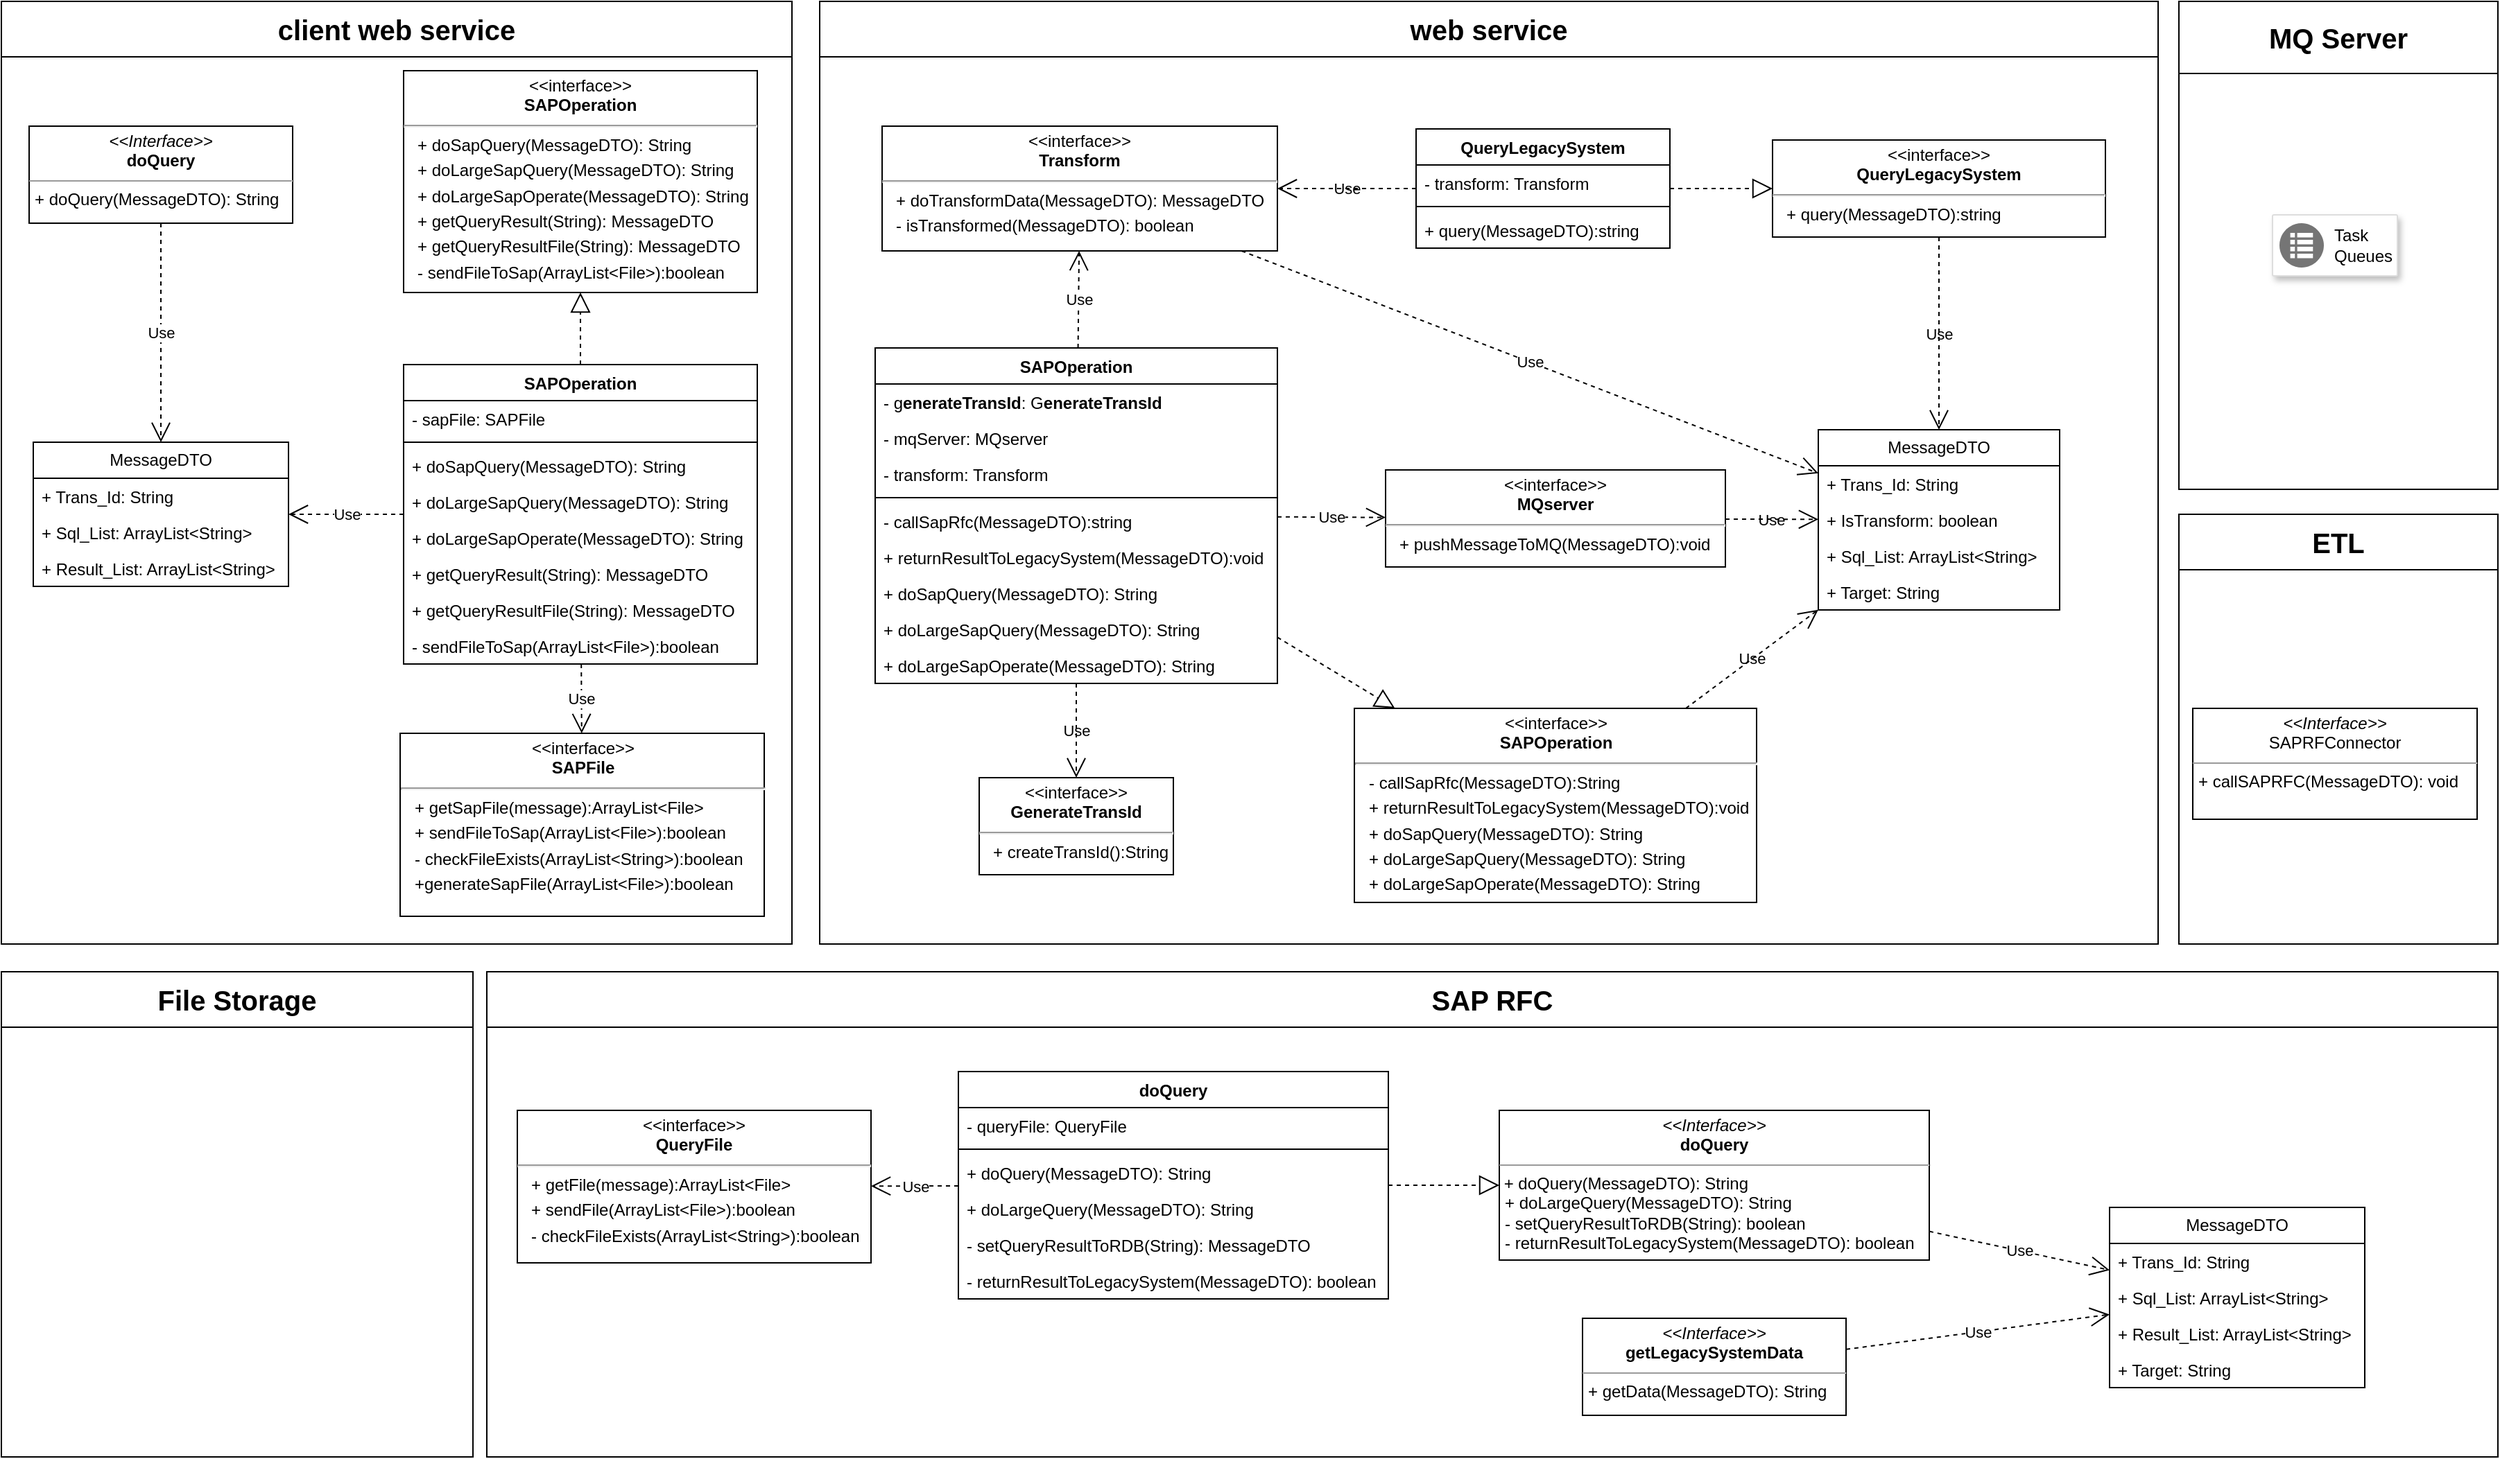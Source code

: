 <mxfile version="22.1.11" type="github">
  <diagram name="第 1 页" id="QnRPfCu3eUmTLWa5w4hk">
    <mxGraphModel dx="2348" dy="788" grid="1" gridSize="10" guides="1" tooltips="1" connect="1" arrows="1" fold="1" page="1" pageScale="1" pageWidth="827" pageHeight="1169" background="none" math="0" shadow="0">
      <root>
        <mxCell id="0" />
        <mxCell id="1" parent="0" />
        <mxCell id="7Vvmy7n1U0M0TT0j5RFg-15" value="web service" style="swimlane;whiteSpace=wrap;html=1;fontSize=20;startSize=40;labelBackgroundColor=none;rounded=0;" parent="1" vertex="1">
          <mxGeometry x="340" y="80" width="965" height="680" as="geometry" />
        </mxCell>
        <mxCell id="7Vvmy7n1U0M0TT0j5RFg-13" value="&lt;p style=&quot;margin:0px;margin-top:4px;text-align:center;&quot;&gt;&amp;lt;&amp;lt;interface&amp;gt;&amp;gt;&lt;br&gt;&lt;b&gt;MQserver&lt;/b&gt;&lt;/p&gt;&lt;hr&gt;&lt;p style=&quot;margin:0px;margin-top:4px;margin-left:10px;text-align:left;&quot;&gt;+ pushMessageToMQ(MessageDTO):void&lt;/p&gt;&lt;p style=&quot;margin:0px;margin-top:4px;margin-left:10px;text-align:left;&quot;&gt;&lt;br&gt;&lt;/p&gt;" style="shape=rect;html=1;overflow=fill;whiteSpace=wrap;labelBackgroundColor=none;rounded=0;" parent="7Vvmy7n1U0M0TT0j5RFg-15" vertex="1">
          <mxGeometry x="408" y="338" width="245" height="70" as="geometry" />
        </mxCell>
        <mxCell id="7Vvmy7n1U0M0TT0j5RFg-5" value="&lt;p style=&quot;margin:0px;margin-top:4px;text-align:center;&quot;&gt;&amp;lt;&amp;lt;interface&amp;gt;&amp;gt;&lt;br&gt;&lt;b style=&quot;border-color: var(--border-color);&quot;&gt;Transform&lt;/b&gt;&lt;br&gt;&lt;/p&gt;&lt;hr&gt;&lt;p style=&quot;margin:0px;margin-top:4px;margin-left:10px;text-align:left;&quot;&gt;+ doTransformData(MessageDTO): MessageDTO&lt;/p&gt;&lt;p style=&quot;margin:0px;margin-top:4px;margin-left:10px;text-align:left;&quot;&gt;- isTransformed(MessageDTO): boolean&lt;/p&gt;" style="shape=rect;html=1;overflow=fill;whiteSpace=wrap;labelBackgroundColor=none;rounded=0;" parent="7Vvmy7n1U0M0TT0j5RFg-15" vertex="1">
          <mxGeometry x="45" y="90" width="285" height="90" as="geometry" />
        </mxCell>
        <mxCell id="7Vvmy7n1U0M0TT0j5RFg-8" value="&lt;p style=&quot;margin:0px;margin-top:4px;text-align:center;&quot;&gt;&amp;lt;&amp;lt;interface&amp;gt;&amp;gt;&lt;br&gt;&lt;b&gt;SAPOperation&lt;/b&gt;&lt;/p&gt;&lt;hr&gt;&lt;p style=&quot;margin:0px;margin-top:4px;margin-left:10px;text-align:left;&quot;&gt;- callSapRfc(MessageDTO):String&lt;/p&gt;&lt;p style=&quot;margin:0px;margin-top:4px;margin-left:10px;text-align:left;&quot;&gt;+ returnResultToLegacySystem(MessageDTO):void&lt;/p&gt;&lt;p style=&quot;margin:0px;margin-top:4px;margin-left:10px;text-align:left;&quot;&gt;+ doSapQuery(MessageDTO): String&lt;/p&gt;&lt;p style=&quot;margin:0px;margin-top:4px;margin-left:10px;text-align:left;&quot;&gt;+ doLargeSapQuery(MessageDTO): String&lt;br&gt;&lt;/p&gt;&lt;p style=&quot;margin:0px;margin-top:4px;margin-left:10px;text-align:left;&quot;&gt;+ doLargeSapOperate(MessageDTO): String&lt;br&gt;&lt;/p&gt;" style="shape=rect;html=1;overflow=fill;whiteSpace=wrap;labelBackgroundColor=none;rounded=0;" parent="7Vvmy7n1U0M0TT0j5RFg-15" vertex="1">
          <mxGeometry x="385.5" y="510" width="290" height="140" as="geometry" />
        </mxCell>
        <mxCell id="7Vvmy7n1U0M0TT0j5RFg-17" value="&lt;p style=&quot;margin:0px;margin-top:4px;text-align:center;&quot;&gt;&amp;lt;&amp;lt;interface&amp;gt;&amp;gt;&lt;br&gt;&lt;b&gt;QueryLegacySystem&lt;/b&gt;&lt;/p&gt;&lt;hr&gt;&lt;p style=&quot;margin:0px;margin-top:4px;margin-left:10px;text-align:left;&quot;&gt;+ query(MessageDTO):string&lt;/p&gt;" style="shape=rect;html=1;overflow=fill;whiteSpace=wrap;labelBackgroundColor=none;rounded=0;" parent="7Vvmy7n1U0M0TT0j5RFg-15" vertex="1">
          <mxGeometry x="687" y="100" width="240" height="70" as="geometry" />
        </mxCell>
        <mxCell id="7Vvmy7n1U0M0TT0j5RFg-22" value="MessageDTO" style="swimlane;fontStyle=0;childLayout=stackLayout;horizontal=1;startSize=26;fillColor=none;horizontalStack=0;resizeParent=1;resizeParentMax=0;resizeLast=0;collapsible=1;marginBottom=0;whiteSpace=wrap;html=1;labelBackgroundColor=none;rounded=0;" parent="7Vvmy7n1U0M0TT0j5RFg-15" vertex="1">
          <mxGeometry x="720" y="309" width="174" height="130" as="geometry" />
        </mxCell>
        <mxCell id="7Vvmy7n1U0M0TT0j5RFg-23" value="+ Trans_Id: String" style="text;strokeColor=none;fillColor=none;align=left;verticalAlign=top;spacingLeft=4;spacingRight=4;overflow=hidden;rotatable=0;points=[[0,0.5],[1,0.5]];portConstraint=eastwest;whiteSpace=wrap;html=1;labelBackgroundColor=none;rounded=0;" parent="7Vvmy7n1U0M0TT0j5RFg-22" vertex="1">
          <mxGeometry y="26" width="174" height="26" as="geometry" />
        </mxCell>
        <mxCell id="7Vvmy7n1U0M0TT0j5RFg-32" value="+ IsTransform: boolean" style="text;strokeColor=none;fillColor=none;align=left;verticalAlign=top;spacingLeft=4;spacingRight=4;overflow=hidden;rotatable=0;points=[[0,0.5],[1,0.5]];portConstraint=eastwest;whiteSpace=wrap;html=1;labelBackgroundColor=none;rounded=0;" parent="7Vvmy7n1U0M0TT0j5RFg-22" vertex="1">
          <mxGeometry y="52" width="174" height="26" as="geometry" />
        </mxCell>
        <mxCell id="7Vvmy7n1U0M0TT0j5RFg-24" value="+ Sql_List: ArrayList&amp;lt;String&amp;gt;" style="text;strokeColor=none;fillColor=none;align=left;verticalAlign=top;spacingLeft=4;spacingRight=4;overflow=hidden;rotatable=0;points=[[0,0.5],[1,0.5]];portConstraint=eastwest;whiteSpace=wrap;html=1;labelBackgroundColor=none;rounded=0;" parent="7Vvmy7n1U0M0TT0j5RFg-22" vertex="1">
          <mxGeometry y="78" width="174" height="26" as="geometry" />
        </mxCell>
        <mxCell id="7Vvmy7n1U0M0TT0j5RFg-35" value="+ Target: String" style="text;strokeColor=none;fillColor=none;align=left;verticalAlign=top;spacingLeft=4;spacingRight=4;overflow=hidden;rotatable=0;points=[[0,0.5],[1,0.5]];portConstraint=eastwest;whiteSpace=wrap;html=1;labelBackgroundColor=none;rounded=0;" parent="7Vvmy7n1U0M0TT0j5RFg-22" vertex="1">
          <mxGeometry y="104" width="174" height="26" as="geometry" />
        </mxCell>
        <mxCell id="7Vvmy7n1U0M0TT0j5RFg-33" value="&lt;p style=&quot;margin:0px;margin-top:4px;text-align:center;&quot;&gt;&amp;lt;&amp;lt;interface&amp;gt;&amp;gt;&lt;br&gt;&lt;b&gt;GenerateTransId&lt;/b&gt;&lt;/p&gt;&lt;hr&gt;&lt;p style=&quot;margin:0px;margin-top:4px;margin-left:10px;text-align:left;&quot;&gt;+ createTransId():String&lt;/p&gt;" style="shape=rect;html=1;overflow=fill;whiteSpace=wrap;labelBackgroundColor=none;rounded=0;" parent="7Vvmy7n1U0M0TT0j5RFg-15" vertex="1">
          <mxGeometry x="115" y="560" width="140" height="70" as="geometry" />
        </mxCell>
        <mxCell id="7Vvmy7n1U0M0TT0j5RFg-38" value="" style="ellipse;whiteSpace=wrap;html=1;align=center;aspect=fixed;fillColor=none;strokeColor=none;resizable=0;perimeter=centerPerimeter;rotatable=0;allowArrows=0;points=[];outlineConnect=1;labelBackgroundColor=none;rounded=0;" parent="7Vvmy7n1U0M0TT0j5RFg-15" vertex="1">
          <mxGeometry x="260" y="335" width="10" height="10" as="geometry" />
        </mxCell>
        <mxCell id="7Vvmy7n1U0M0TT0j5RFg-40" value="&lt;b style=&quot;border-color: var(--border-color);&quot;&gt;SAPOperation&lt;/b&gt;" style="swimlane;fontStyle=1;align=center;verticalAlign=top;childLayout=stackLayout;horizontal=1;startSize=26;horizontalStack=0;resizeParent=1;resizeParentMax=0;resizeLast=0;collapsible=1;marginBottom=0;whiteSpace=wrap;html=1;labelBackgroundColor=none;rounded=0;" parent="7Vvmy7n1U0M0TT0j5RFg-15" vertex="1">
          <mxGeometry x="40" y="250" width="290" height="242" as="geometry">
            <mxRectangle x="10" y="232" width="120" height="30" as="alternateBounds" />
          </mxGeometry>
        </mxCell>
        <mxCell id="7Vvmy7n1U0M0TT0j5RFg-41" value="- g&lt;b style=&quot;border-color: var(--border-color); text-align: center;&quot;&gt;enerateTransId&lt;/b&gt;: G&lt;b style=&quot;border-color: var(--border-color); text-align: center;&quot;&gt;enerateTransId&lt;/b&gt;" style="text;strokeColor=none;fillColor=none;align=left;verticalAlign=top;spacingLeft=4;spacingRight=4;overflow=hidden;rotatable=0;points=[[0,0.5],[1,0.5]];portConstraint=eastwest;whiteSpace=wrap;html=1;labelBackgroundColor=none;rounded=0;" parent="7Vvmy7n1U0M0TT0j5RFg-40" vertex="1">
          <mxGeometry y="26" width="290" height="26" as="geometry" />
        </mxCell>
        <mxCell id="7Vvmy7n1U0M0TT0j5RFg-100" value="- mqServer: MQserver" style="text;strokeColor=none;fillColor=none;align=left;verticalAlign=top;spacingLeft=4;spacingRight=4;overflow=hidden;rotatable=0;points=[[0,0.5],[1,0.5]];portConstraint=eastwest;whiteSpace=wrap;html=1;labelBackgroundColor=none;rounded=0;" parent="7Vvmy7n1U0M0TT0j5RFg-40" vertex="1">
          <mxGeometry y="52" width="290" height="26" as="geometry" />
        </mxCell>
        <mxCell id="7Vvmy7n1U0M0TT0j5RFg-101" value="- transform: Transform" style="text;strokeColor=none;fillColor=none;align=left;verticalAlign=top;spacingLeft=4;spacingRight=4;overflow=hidden;rotatable=0;points=[[0,0.5],[1,0.5]];portConstraint=eastwest;whiteSpace=wrap;html=1;labelBackgroundColor=none;rounded=0;" parent="7Vvmy7n1U0M0TT0j5RFg-40" vertex="1">
          <mxGeometry y="78" width="290" height="26" as="geometry" />
        </mxCell>
        <mxCell id="7Vvmy7n1U0M0TT0j5RFg-42" value="" style="line;strokeWidth=1;fillColor=none;align=left;verticalAlign=middle;spacingTop=-1;spacingLeft=3;spacingRight=3;rotatable=0;labelPosition=right;points=[];portConstraint=eastwest;labelBackgroundColor=none;rounded=0;" parent="7Vvmy7n1U0M0TT0j5RFg-40" vertex="1">
          <mxGeometry y="104" width="290" height="8" as="geometry" />
        </mxCell>
        <mxCell id="7Vvmy7n1U0M0TT0j5RFg-49" value="- callSapRfc(MessageDTO):string" style="text;strokeColor=none;fillColor=none;align=left;verticalAlign=top;spacingLeft=4;spacingRight=4;overflow=hidden;rotatable=0;points=[[0,0.5],[1,0.5]];portConstraint=eastwest;whiteSpace=wrap;html=1;labelBackgroundColor=none;rounded=0;" parent="7Vvmy7n1U0M0TT0j5RFg-40" vertex="1">
          <mxGeometry y="112" width="290" height="26" as="geometry" />
        </mxCell>
        <mxCell id="7Vvmy7n1U0M0TT0j5RFg-43" value="+ returnResultToLegacySystem(MessageDTO):void" style="text;strokeColor=none;fillColor=none;align=left;verticalAlign=top;spacingLeft=4;spacingRight=4;overflow=hidden;rotatable=0;points=[[0,0.5],[1,0.5]];portConstraint=eastwest;whiteSpace=wrap;html=1;labelBackgroundColor=none;rounded=0;" parent="7Vvmy7n1U0M0TT0j5RFg-40" vertex="1">
          <mxGeometry y="138" width="290" height="26" as="geometry" />
        </mxCell>
        <mxCell id="7Vvmy7n1U0M0TT0j5RFg-88" value="+ doSapQuery(MessageDTO): String" style="text;strokeColor=none;fillColor=none;align=left;verticalAlign=top;spacingLeft=4;spacingRight=4;overflow=hidden;rotatable=0;points=[[0,0.5],[1,0.5]];portConstraint=eastwest;whiteSpace=wrap;html=1;labelBackgroundColor=none;rounded=0;" parent="7Vvmy7n1U0M0TT0j5RFg-40" vertex="1">
          <mxGeometry y="164" width="290" height="26" as="geometry" />
        </mxCell>
        <mxCell id="7Vvmy7n1U0M0TT0j5RFg-99" value="+ doLargeSapQuery(MessageDTO): String" style="text;strokeColor=none;fillColor=none;align=left;verticalAlign=top;spacingLeft=4;spacingRight=4;overflow=hidden;rotatable=0;points=[[0,0.5],[1,0.5]];portConstraint=eastwest;whiteSpace=wrap;html=1;labelBackgroundColor=none;rounded=0;" parent="7Vvmy7n1U0M0TT0j5RFg-40" vertex="1">
          <mxGeometry y="190" width="290" height="26" as="geometry" />
        </mxCell>
        <mxCell id="m1oY3GHtg2cgulIFn7Ez-5" value="+ doLargeSapOperate(MessageDTO): String" style="text;strokeColor=none;fillColor=none;align=left;verticalAlign=top;spacingLeft=4;spacingRight=4;overflow=hidden;rotatable=0;points=[[0,0.5],[1,0.5]];portConstraint=eastwest;whiteSpace=wrap;html=1;labelBackgroundColor=none;rounded=0;" parent="7Vvmy7n1U0M0TT0j5RFg-40" vertex="1">
          <mxGeometry y="216" width="290" height="26" as="geometry" />
        </mxCell>
        <mxCell id="7Vvmy7n1U0M0TT0j5RFg-47" value="" style="endArrow=block;dashed=1;endFill=0;endSize=12;html=1;rounded=0;labelBackgroundColor=none;fontColor=default;" parent="7Vvmy7n1U0M0TT0j5RFg-15" source="7Vvmy7n1U0M0TT0j5RFg-40" target="7Vvmy7n1U0M0TT0j5RFg-8" edge="1">
          <mxGeometry width="160" relative="1" as="geometry">
            <mxPoint x="370" y="330" as="sourcePoint" />
            <mxPoint x="530" y="330" as="targetPoint" />
          </mxGeometry>
        </mxCell>
        <mxCell id="7Vvmy7n1U0M0TT0j5RFg-50" value="Use" style="endArrow=open;endSize=12;dashed=1;html=1;rounded=0;labelBackgroundColor=none;fontColor=default;" parent="7Vvmy7n1U0M0TT0j5RFg-15" source="7Vvmy7n1U0M0TT0j5RFg-40" target="7Vvmy7n1U0M0TT0j5RFg-33" edge="1">
          <mxGeometry width="160" relative="1" as="geometry">
            <mxPoint x="215" y="537" as="sourcePoint" />
            <mxPoint x="215" y="590" as="targetPoint" />
          </mxGeometry>
        </mxCell>
        <mxCell id="7Vvmy7n1U0M0TT0j5RFg-54" value="Use" style="endArrow=open;endSize=12;dashed=1;html=1;rounded=0;labelBackgroundColor=none;fontColor=default;" parent="7Vvmy7n1U0M0TT0j5RFg-15" source="7Vvmy7n1U0M0TT0j5RFg-13" target="7Vvmy7n1U0M0TT0j5RFg-22" edge="1">
          <mxGeometry width="160" relative="1" as="geometry">
            <mxPoint x="326" y="263.587" as="sourcePoint" />
            <mxPoint x="150" y="220" as="targetPoint" />
          </mxGeometry>
        </mxCell>
        <mxCell id="7Vvmy7n1U0M0TT0j5RFg-56" value="Use" style="endArrow=open;endSize=12;dashed=1;html=1;rounded=0;labelBackgroundColor=none;fontColor=default;" parent="7Vvmy7n1U0M0TT0j5RFg-15" source="7Vvmy7n1U0M0TT0j5RFg-8" target="7Vvmy7n1U0M0TT0j5RFg-22" edge="1">
          <mxGeometry width="160" relative="1" as="geometry">
            <mxPoint x="346" y="283.587" as="sourcePoint" />
            <mxPoint x="210" y="279.587" as="targetPoint" />
          </mxGeometry>
        </mxCell>
        <mxCell id="7Vvmy7n1U0M0TT0j5RFg-55" value="Use" style="endArrow=open;endSize=12;dashed=1;html=1;rounded=0;labelBackgroundColor=none;fontColor=default;" parent="7Vvmy7n1U0M0TT0j5RFg-15" source="7Vvmy7n1U0M0TT0j5RFg-17" target="7Vvmy7n1U0M0TT0j5RFg-22" edge="1">
          <mxGeometry width="160" relative="1" as="geometry">
            <mxPoint x="226" y="323.997" as="sourcePoint" />
            <mxPoint x="90" y="319.997" as="targetPoint" />
          </mxGeometry>
        </mxCell>
        <mxCell id="7Vvmy7n1U0M0TT0j5RFg-102" value="Use" style="endArrow=open;endSize=12;dashed=1;html=1;rounded=0;" parent="7Vvmy7n1U0M0TT0j5RFg-15" source="7Vvmy7n1U0M0TT0j5RFg-40" target="7Vvmy7n1U0M0TT0j5RFg-5" edge="1">
          <mxGeometry width="160" relative="1" as="geometry">
            <mxPoint x="326" y="333.587" as="sourcePoint" />
            <mxPoint x="190" y="329.587" as="targetPoint" />
          </mxGeometry>
        </mxCell>
        <mxCell id="7Vvmy7n1U0M0TT0j5RFg-110" value="Use" style="endArrow=open;endSize=12;dashed=1;html=1;rounded=0;labelBackgroundColor=none;fontColor=default;" parent="7Vvmy7n1U0M0TT0j5RFg-15" source="m1oY3GHtg2cgulIFn7Ez-7" target="7Vvmy7n1U0M0TT0j5RFg-5" edge="1">
          <mxGeometry width="160" relative="1" as="geometry">
            <mxPoint x="292" y="150" as="sourcePoint" />
            <mxPoint x="768" y="459" as="targetPoint" />
          </mxGeometry>
        </mxCell>
        <mxCell id="7Vvmy7n1U0M0TT0j5RFg-134" value="Use" style="endArrow=open;endSize=12;dashed=1;html=1;rounded=0;" parent="7Vvmy7n1U0M0TT0j5RFg-15" source="7Vvmy7n1U0M0TT0j5RFg-40" target="7Vvmy7n1U0M0TT0j5RFg-13" edge="1">
          <mxGeometry width="160" relative="1" as="geometry">
            <mxPoint x="406" y="363.587" as="sourcePoint" />
            <mxPoint x="270" y="359.587" as="targetPoint" />
          </mxGeometry>
        </mxCell>
        <mxCell id="m1oY3GHtg2cgulIFn7Ez-6" value="Use" style="endArrow=open;endSize=12;dashed=1;html=1;rounded=0;" parent="7Vvmy7n1U0M0TT0j5RFg-15" source="7Vvmy7n1U0M0TT0j5RFg-5" target="7Vvmy7n1U0M0TT0j5RFg-22" edge="1">
          <mxGeometry width="160" relative="1" as="geometry">
            <mxPoint x="426" y="323.587" as="sourcePoint" />
            <mxPoint x="290" y="319.587" as="targetPoint" />
          </mxGeometry>
        </mxCell>
        <mxCell id="m1oY3GHtg2cgulIFn7Ez-7" value="&lt;b style=&quot;border-color: var(--border-color);&quot;&gt;QueryLegacySystem&lt;/b&gt;" style="swimlane;fontStyle=1;align=center;verticalAlign=top;childLayout=stackLayout;horizontal=1;startSize=26;horizontalStack=0;resizeParent=1;resizeParentMax=0;resizeLast=0;collapsible=1;marginBottom=0;whiteSpace=wrap;html=1;" parent="7Vvmy7n1U0M0TT0j5RFg-15" vertex="1">
          <mxGeometry x="430" y="92" width="183" height="86" as="geometry" />
        </mxCell>
        <mxCell id="m1oY3GHtg2cgulIFn7Ez-8" value="- transform: Transform" style="text;strokeColor=none;fillColor=none;align=left;verticalAlign=top;spacingLeft=4;spacingRight=4;overflow=hidden;rotatable=0;points=[[0,0.5],[1,0.5]];portConstraint=eastwest;whiteSpace=wrap;html=1;" parent="m1oY3GHtg2cgulIFn7Ez-7" vertex="1">
          <mxGeometry y="26" width="183" height="26" as="geometry" />
        </mxCell>
        <mxCell id="m1oY3GHtg2cgulIFn7Ez-9" value="" style="line;strokeWidth=1;fillColor=none;align=left;verticalAlign=middle;spacingTop=-1;spacingLeft=3;spacingRight=3;rotatable=0;labelPosition=right;points=[];portConstraint=eastwest;strokeColor=inherit;" parent="m1oY3GHtg2cgulIFn7Ez-7" vertex="1">
          <mxGeometry y="52" width="183" height="8" as="geometry" />
        </mxCell>
        <mxCell id="m1oY3GHtg2cgulIFn7Ez-10" value="+ query(MessageDTO):string" style="text;strokeColor=none;fillColor=none;align=left;verticalAlign=top;spacingLeft=4;spacingRight=4;overflow=hidden;rotatable=0;points=[[0,0.5],[1,0.5]];portConstraint=eastwest;whiteSpace=wrap;html=1;" parent="m1oY3GHtg2cgulIFn7Ez-7" vertex="1">
          <mxGeometry y="60" width="183" height="26" as="geometry" />
        </mxCell>
        <mxCell id="m1oY3GHtg2cgulIFn7Ez-11" value="" style="endArrow=block;dashed=1;endFill=0;endSize=12;html=1;rounded=0;labelBackgroundColor=none;fontColor=default;" parent="7Vvmy7n1U0M0TT0j5RFg-15" source="m1oY3GHtg2cgulIFn7Ez-7" target="7Vvmy7n1U0M0TT0j5RFg-17" edge="1">
          <mxGeometry width="160" relative="1" as="geometry">
            <mxPoint x="340" y="458" as="sourcePoint" />
            <mxPoint x="434" y="520" as="targetPoint" />
          </mxGeometry>
        </mxCell>
        <mxCell id="7Vvmy7n1U0M0TT0j5RFg-57" value="client web service" style="swimlane;whiteSpace=wrap;html=1;fontSize=20;startSize=40;labelBackgroundColor=none;rounded=0;" parent="1" vertex="1">
          <mxGeometry x="-250" y="80" width="570" height="680" as="geometry" />
        </mxCell>
        <mxCell id="7Vvmy7n1U0M0TT0j5RFg-60" value="&lt;p style=&quot;margin:0px;margin-top:4px;text-align:center;&quot;&gt;&amp;lt;&amp;lt;interface&amp;gt;&amp;gt;&lt;br&gt;&lt;b&gt;SAPOperation&lt;/b&gt;&lt;/p&gt;&lt;hr&gt;&lt;p style=&quot;margin:0px;margin-top:4px;margin-left:10px;text-align:left;&quot;&gt;+ doSap&lt;span style=&quot;background-color: initial;&quot;&gt;Query&lt;/span&gt;(&lt;span style=&quot;background-color: initial;&quot;&gt;MessageDTO&lt;/span&gt;&lt;span style=&quot;background-color: initial;&quot;&gt;): String&lt;/span&gt;&lt;/p&gt;&lt;p style=&quot;margin:0px;margin-top:4px;margin-left:10px;text-align:left;&quot;&gt;&lt;span style=&quot;background-color: initial;&quot;&gt;+ doLargeSapQuery(MessageDTO): String&lt;/span&gt;&lt;/p&gt;&lt;p style=&quot;margin:0px;margin-top:4px;margin-left:10px;text-align:left;&quot;&gt;+ doLargeSapOperate(MessageDTO): String&lt;span style=&quot;background-color: initial;&quot;&gt;&lt;br&gt;&lt;/span&gt;&lt;/p&gt;&lt;p style=&quot;margin:0px;margin-top:4px;margin-left:10px;text-align:left;&quot;&gt;&lt;span style=&quot;background-color: initial;&quot;&gt;+ getQueryResult(String):&amp;nbsp;&lt;/span&gt;&lt;span style=&quot;background-color: initial;&quot;&gt;MessageDTO&lt;/span&gt;&lt;/p&gt;&lt;p style=&quot;margin:0px;margin-top:4px;margin-left:10px;text-align:left;&quot;&gt;&lt;span style=&quot;background-color: initial;&quot;&gt;+ getQueryResultFile(String): MessageDTO&lt;/span&gt;&lt;/p&gt;&lt;p style=&quot;margin:0px;margin-top:4px;margin-left:10px;text-align:left;&quot;&gt;&lt;span style=&quot;background-color: initial;&quot;&gt;- sendFileToSap(ArrayList&amp;lt;File&amp;gt;):boolean&lt;/span&gt;&lt;/p&gt;" style="shape=rect;html=1;overflow=fill;whiteSpace=wrap;labelBackgroundColor=none;rounded=0;" parent="7Vvmy7n1U0M0TT0j5RFg-57" vertex="1">
          <mxGeometry x="290" y="50" width="255" height="160" as="geometry" />
        </mxCell>
        <mxCell id="7Vvmy7n1U0M0TT0j5RFg-68" value="" style="ellipse;whiteSpace=wrap;html=1;align=center;aspect=fixed;fillColor=none;strokeColor=none;resizable=0;perimeter=centerPerimeter;rotatable=0;allowArrows=0;points=[];outlineConnect=1;labelBackgroundColor=none;rounded=0;" parent="7Vvmy7n1U0M0TT0j5RFg-57" vertex="1">
          <mxGeometry x="150" y="305" width="10" height="10" as="geometry" />
        </mxCell>
        <mxCell id="7Vvmy7n1U0M0TT0j5RFg-75" value="" style="endArrow=block;dashed=1;endFill=0;endSize=12;html=1;rounded=0;labelBackgroundColor=none;fontColor=default;" parent="7Vvmy7n1U0M0TT0j5RFg-57" source="7Vvmy7n1U0M0TT0j5RFg-122" target="7Vvmy7n1U0M0TT0j5RFg-60" edge="1">
          <mxGeometry width="160" relative="1" as="geometry">
            <mxPoint x="455.0" y="280" as="sourcePoint" />
            <mxPoint x="510" y="300" as="targetPoint" />
          </mxGeometry>
        </mxCell>
        <mxCell id="7Vvmy7n1U0M0TT0j5RFg-11" value="&lt;p style=&quot;margin:0px;margin-top:4px;text-align:center;&quot;&gt;&amp;lt;&amp;lt;interface&amp;gt;&amp;gt;&lt;br&gt;&lt;b&gt;SAPFile&lt;/b&gt;&lt;/p&gt;&lt;hr&gt;&lt;p style=&quot;margin:0px;margin-top:4px;margin-left:10px;text-align:left;&quot;&gt;+ getSapFile(message):ArrayList&amp;lt;File&amp;gt;&lt;/p&gt;&lt;p style=&quot;margin:0px;margin-top:4px;margin-left:10px;text-align:left;&quot;&gt;+ sendFileToSap(ArrayList&amp;lt;File&amp;gt;):boolean&lt;/p&gt;&lt;p style=&quot;margin:0px;margin-top:4px;margin-left:10px;text-align:left;&quot;&gt;- checkFileExists(&lt;span style=&quot;background-color: initial;&quot;&gt;ArrayList&amp;lt;String&amp;gt;&lt;/span&gt;&lt;span style=&quot;background-color: initial;&quot;&gt;):boolean&lt;/span&gt;&lt;/p&gt;&lt;p style=&quot;margin:0px;margin-top:4px;margin-left:10px;text-align:left;&quot;&gt;+generateSapFile(ArrayList&amp;lt;File&amp;gt;&lt;span style=&quot;background-color: initial;&quot;&gt;):boolean&lt;/span&gt;&lt;/p&gt;" style="shape=rect;html=1;overflow=fill;whiteSpace=wrap;labelBackgroundColor=none;rounded=0;" parent="7Vvmy7n1U0M0TT0j5RFg-57" vertex="1">
          <mxGeometry x="287.5" y="528" width="262.5" height="132" as="geometry" />
        </mxCell>
        <mxCell id="7Vvmy7n1U0M0TT0j5RFg-81" value="MessageDTO" style="swimlane;fontStyle=0;childLayout=stackLayout;horizontal=1;startSize=26;fillColor=none;horizontalStack=0;resizeParent=1;resizeParentMax=0;resizeLast=0;collapsible=1;marginBottom=0;whiteSpace=wrap;html=1;labelBackgroundColor=none;rounded=0;" parent="7Vvmy7n1U0M0TT0j5RFg-57" vertex="1">
          <mxGeometry x="23" y="318" width="184" height="104" as="geometry" />
        </mxCell>
        <mxCell id="7Vvmy7n1U0M0TT0j5RFg-82" value="+ Trans_Id: String" style="text;strokeColor=none;fillColor=none;align=left;verticalAlign=top;spacingLeft=4;spacingRight=4;overflow=hidden;rotatable=0;points=[[0,0.5],[1,0.5]];portConstraint=eastwest;whiteSpace=wrap;html=1;labelBackgroundColor=none;rounded=0;" parent="7Vvmy7n1U0M0TT0j5RFg-81" vertex="1">
          <mxGeometry y="26" width="184" height="26" as="geometry" />
        </mxCell>
        <mxCell id="7Vvmy7n1U0M0TT0j5RFg-90" value="+ Sql_List: ArrayList&amp;lt;String&amp;gt;" style="text;strokeColor=none;fillColor=none;align=left;verticalAlign=top;spacingLeft=4;spacingRight=4;overflow=hidden;rotatable=0;points=[[0,0.5],[1,0.5]];portConstraint=eastwest;whiteSpace=wrap;html=1;labelBackgroundColor=none;rounded=0;" parent="7Vvmy7n1U0M0TT0j5RFg-81" vertex="1">
          <mxGeometry y="52" width="184" height="26" as="geometry" />
        </mxCell>
        <mxCell id="7Vvmy7n1U0M0TT0j5RFg-96" value="+ Result_List: ArrayList&amp;lt;String&amp;gt;" style="text;strokeColor=none;fillColor=none;align=left;verticalAlign=top;spacingLeft=4;spacingRight=4;overflow=hidden;rotatable=0;points=[[0,0.5],[1,0.5]];portConstraint=eastwest;whiteSpace=wrap;html=1;labelBackgroundColor=none;rounded=0;" parent="7Vvmy7n1U0M0TT0j5RFg-81" vertex="1">
          <mxGeometry y="78" width="184" height="26" as="geometry" />
        </mxCell>
        <mxCell id="7Vvmy7n1U0M0TT0j5RFg-89" value="Use" style="endArrow=open;endSize=12;dashed=1;html=1;rounded=0;" parent="7Vvmy7n1U0M0TT0j5RFg-57" source="7Vvmy7n1U0M0TT0j5RFg-122" target="7Vvmy7n1U0M0TT0j5RFg-81" edge="1">
          <mxGeometry width="160" relative="1" as="geometry">
            <mxPoint x="310" y="357.68" as="sourcePoint" />
            <mxPoint x="420" y="359.587" as="targetPoint" />
          </mxGeometry>
        </mxCell>
        <mxCell id="7Vvmy7n1U0M0TT0j5RFg-93" value="Use" style="endArrow=open;endSize=12;dashed=1;html=1;rounded=0;" parent="7Vvmy7n1U0M0TT0j5RFg-57" source="7Vvmy7n1U0M0TT0j5RFg-122" target="7Vvmy7n1U0M0TT0j5RFg-11" edge="1">
          <mxGeometry width="160" relative="1" as="geometry">
            <mxPoint x="455.0" y="436.0" as="sourcePoint" />
            <mxPoint x="510" y="359.587" as="targetPoint" />
          </mxGeometry>
        </mxCell>
        <mxCell id="7Vvmy7n1U0M0TT0j5RFg-111" value="&lt;p style=&quot;margin:0px;margin-top:4px;text-align:center;&quot;&gt;&lt;i&gt;&amp;lt;&amp;lt;Interface&amp;gt;&amp;gt;&lt;/i&gt;&lt;br&gt;&lt;b&gt;doQuery&lt;/b&gt;&lt;/p&gt;&lt;hr size=&quot;1&quot;&gt;&lt;p style=&quot;margin:0px;margin-left:4px;&quot;&gt;&lt;span style=&quot;background-color: initial;&quot;&gt;+ doQuery(MessageDTO): String&lt;/span&gt;&lt;/p&gt;" style="verticalAlign=top;align=left;overflow=fill;fontSize=12;fontFamily=Helvetica;html=1;whiteSpace=wrap;" parent="7Vvmy7n1U0M0TT0j5RFg-57" vertex="1">
          <mxGeometry x="20" y="90" width="190" height="70" as="geometry" />
        </mxCell>
        <mxCell id="7Vvmy7n1U0M0TT0j5RFg-122" value="&lt;b style=&quot;border-color: var(--border-color);&quot;&gt;SAPOperation&lt;/b&gt;" style="swimlane;fontStyle=1;align=center;verticalAlign=top;childLayout=stackLayout;horizontal=1;startSize=26;horizontalStack=0;resizeParent=1;resizeParentMax=0;resizeLast=0;collapsible=1;marginBottom=0;whiteSpace=wrap;html=1;" parent="7Vvmy7n1U0M0TT0j5RFg-57" vertex="1">
          <mxGeometry x="290" y="262" width="255" height="216" as="geometry" />
        </mxCell>
        <mxCell id="7Vvmy7n1U0M0TT0j5RFg-123" value="- sapFile: SAPFile" style="text;strokeColor=none;fillColor=none;align=left;verticalAlign=top;spacingLeft=4;spacingRight=4;overflow=hidden;rotatable=0;points=[[0,0.5],[1,0.5]];portConstraint=eastwest;whiteSpace=wrap;html=1;" parent="7Vvmy7n1U0M0TT0j5RFg-122" vertex="1">
          <mxGeometry y="26" width="255" height="26" as="geometry" />
        </mxCell>
        <mxCell id="7Vvmy7n1U0M0TT0j5RFg-124" value="" style="line;strokeWidth=1;fillColor=none;align=left;verticalAlign=middle;spacingTop=-1;spacingLeft=3;spacingRight=3;rotatable=0;labelPosition=right;points=[];portConstraint=eastwest;strokeColor=inherit;" parent="7Vvmy7n1U0M0TT0j5RFg-122" vertex="1">
          <mxGeometry y="52" width="255" height="8" as="geometry" />
        </mxCell>
        <mxCell id="7Vvmy7n1U0M0TT0j5RFg-125" value="+ doSapQuery(MessageDTO&lt;span style=&quot;border-color: var(--border-color); background-color: initial;&quot;&gt;): String&lt;/span&gt;" style="text;strokeColor=none;fillColor=none;align=left;verticalAlign=top;spacingLeft=4;spacingRight=4;overflow=hidden;rotatable=0;points=[[0,0.5],[1,0.5]];portConstraint=eastwest;whiteSpace=wrap;html=1;" parent="7Vvmy7n1U0M0TT0j5RFg-122" vertex="1">
          <mxGeometry y="60" width="255" height="26" as="geometry" />
        </mxCell>
        <mxCell id="7Vvmy7n1U0M0TT0j5RFg-129" value="+ doLargeSapQuery(MessageDTO): String" style="text;strokeColor=none;fillColor=none;align=left;verticalAlign=top;spacingLeft=4;spacingRight=4;overflow=hidden;rotatable=0;points=[[0,0.5],[1,0.5]];portConstraint=eastwest;whiteSpace=wrap;html=1;" parent="7Vvmy7n1U0M0TT0j5RFg-122" vertex="1">
          <mxGeometry y="86" width="255" height="26" as="geometry" />
        </mxCell>
        <mxCell id="m1oY3GHtg2cgulIFn7Ez-4" value="+ doLargeSapOperate(MessageDTO): String" style="text;strokeColor=none;fillColor=none;align=left;verticalAlign=top;spacingLeft=4;spacingRight=4;overflow=hidden;rotatable=0;points=[[0,0.5],[1,0.5]];portConstraint=eastwest;whiteSpace=wrap;html=1;" parent="7Vvmy7n1U0M0TT0j5RFg-122" vertex="1">
          <mxGeometry y="112" width="255" height="26" as="geometry" />
        </mxCell>
        <mxCell id="7Vvmy7n1U0M0TT0j5RFg-128" value="+ getQueryResult(String): MessageDTO" style="text;strokeColor=none;fillColor=none;align=left;verticalAlign=top;spacingLeft=4;spacingRight=4;overflow=hidden;rotatable=0;points=[[0,0.5],[1,0.5]];portConstraint=eastwest;whiteSpace=wrap;html=1;" parent="7Vvmy7n1U0M0TT0j5RFg-122" vertex="1">
          <mxGeometry y="138" width="255" height="26" as="geometry" />
        </mxCell>
        <mxCell id="7Vvmy7n1U0M0TT0j5RFg-127" value="+ getQueryResultFile(String): MessageDTO" style="text;strokeColor=none;fillColor=none;align=left;verticalAlign=top;spacingLeft=4;spacingRight=4;overflow=hidden;rotatable=0;points=[[0,0.5],[1,0.5]];portConstraint=eastwest;whiteSpace=wrap;html=1;" parent="7Vvmy7n1U0M0TT0j5RFg-122" vertex="1">
          <mxGeometry y="164" width="255" height="26" as="geometry" />
        </mxCell>
        <mxCell id="7Vvmy7n1U0M0TT0j5RFg-126" value="- sendFileToSap(ArrayList&amp;lt;File&amp;gt;):boolean" style="text;strokeColor=none;fillColor=none;align=left;verticalAlign=top;spacingLeft=4;spacingRight=4;overflow=hidden;rotatable=0;points=[[0,0.5],[1,0.5]];portConstraint=eastwest;whiteSpace=wrap;html=1;" parent="7Vvmy7n1U0M0TT0j5RFg-122" vertex="1">
          <mxGeometry y="190" width="255" height="26" as="geometry" />
        </mxCell>
        <mxCell id="7Vvmy7n1U0M0TT0j5RFg-132" value="Use" style="endArrow=open;endSize=12;dashed=1;html=1;rounded=0;" parent="7Vvmy7n1U0M0TT0j5RFg-57" source="7Vvmy7n1U0M0TT0j5RFg-111" target="7Vvmy7n1U0M0TT0j5RFg-81" edge="1">
          <mxGeometry width="160" relative="1" as="geometry">
            <mxPoint x="330" y="367" as="sourcePoint" />
            <mxPoint x="227" y="367" as="targetPoint" />
          </mxGeometry>
        </mxCell>
        <mxCell id="7Vvmy7n1U0M0TT0j5RFg-103" value="&lt;font style=&quot;font-size: 20px;&quot;&gt;ETL&lt;/font&gt;" style="swimlane;whiteSpace=wrap;html=1;startSize=40;" parent="1" vertex="1">
          <mxGeometry x="1320" y="450" width="230" height="310" as="geometry" />
        </mxCell>
        <mxCell id="7Vvmy7n1U0M0TT0j5RFg-104" value="&lt;p style=&quot;margin:0px;margin-top:4px;text-align:center;&quot;&gt;&lt;i&gt;&amp;lt;&amp;lt;Interface&amp;gt;&amp;gt;&lt;/i&gt;&lt;br&gt;SAPRFConnector&lt;/p&gt;&lt;hr size=&quot;1&quot;&gt;&lt;p style=&quot;margin:0px;margin-left:4px;&quot;&gt;&lt;/p&gt;&lt;p style=&quot;margin:0px;margin-left:4px;&quot;&gt;+ callSAPRFC(MessageDTO): void&lt;br&gt;&lt;br&gt;&lt;/p&gt;" style="verticalAlign=top;align=left;overflow=fill;fontSize=12;fontFamily=Helvetica;html=1;whiteSpace=wrap;" parent="7Vvmy7n1U0M0TT0j5RFg-103" vertex="1">
          <mxGeometry x="10" y="140" width="205" height="80" as="geometry" />
        </mxCell>
        <mxCell id="7Vvmy7n1U0M0TT0j5RFg-106" value="&lt;font style=&quot;font-size: 20px;&quot;&gt;SAP RFC&lt;/font&gt;" style="swimlane;whiteSpace=wrap;html=1;startSize=40;" parent="1" vertex="1">
          <mxGeometry x="100" y="780" width="1450" height="350" as="geometry" />
        </mxCell>
        <mxCell id="7Vvmy7n1U0M0TT0j5RFg-107" value="&lt;p style=&quot;margin:0px;margin-top:4px;text-align:center;&quot;&gt;&amp;lt;&amp;lt;interface&amp;gt;&amp;gt;&lt;br&gt;&lt;b&gt;QueryFile&lt;/b&gt;&lt;/p&gt;&lt;hr&gt;&lt;p style=&quot;margin:0px;margin-top:4px;margin-left:10px;text-align:left;&quot;&gt;+ getFile(message):ArrayList&amp;lt;File&amp;gt;&lt;/p&gt;&lt;p style=&quot;margin:0px;margin-top:4px;margin-left:10px;text-align:left;&quot;&gt;+ sendFile(ArrayList&amp;lt;File&amp;gt;):boolean&lt;/p&gt;&lt;p style=&quot;margin:0px;margin-top:4px;margin-left:10px;text-align:left;&quot;&gt;- checkFileExists(&lt;span style=&quot;background-color: initial;&quot;&gt;ArrayList&amp;lt;String&amp;gt;&lt;/span&gt;&lt;span style=&quot;background-color: initial;&quot;&gt;):boolean&lt;/span&gt;&lt;/p&gt;" style="shape=rect;html=1;overflow=fill;whiteSpace=wrap;labelBackgroundColor=none;rounded=0;" parent="7Vvmy7n1U0M0TT0j5RFg-106" vertex="1">
          <mxGeometry x="22" y="100" width="255" height="110" as="geometry" />
        </mxCell>
        <mxCell id="7Vvmy7n1U0M0TT0j5RFg-109" value="&lt;p style=&quot;margin:0px;margin-top:4px;text-align:center;&quot;&gt;&lt;i&gt;&amp;lt;&amp;lt;Interface&amp;gt;&amp;gt;&lt;/i&gt;&lt;br&gt;&lt;b&gt;getLegacySystemData&lt;/b&gt;&lt;/p&gt;&lt;hr size=&quot;1&quot;&gt;&lt;p style=&quot;margin:0px;margin-left:4px;&quot;&gt;&lt;/p&gt;&lt;p style=&quot;margin:0px;margin-left:4px;&quot;&gt;+ getData(MessageDTO): String&lt;/p&gt;" style="verticalAlign=top;align=left;overflow=fill;fontSize=12;fontFamily=Helvetica;html=1;whiteSpace=wrap;" parent="7Vvmy7n1U0M0TT0j5RFg-106" vertex="1">
          <mxGeometry x="790" y="250" width="190" height="70" as="geometry" />
        </mxCell>
        <mxCell id="7Vvmy7n1U0M0TT0j5RFg-112" value="MessageDTO" style="swimlane;fontStyle=0;childLayout=stackLayout;horizontal=1;startSize=26;fillColor=none;horizontalStack=0;resizeParent=1;resizeParentMax=0;resizeLast=0;collapsible=1;marginBottom=0;whiteSpace=wrap;html=1;labelBackgroundColor=none;rounded=0;" parent="7Vvmy7n1U0M0TT0j5RFg-106" vertex="1">
          <mxGeometry x="1170" y="170" width="184" height="130" as="geometry" />
        </mxCell>
        <mxCell id="7Vvmy7n1U0M0TT0j5RFg-113" value="+ Trans_Id: String" style="text;strokeColor=none;fillColor=none;align=left;verticalAlign=top;spacingLeft=4;spacingRight=4;overflow=hidden;rotatable=0;points=[[0,0.5],[1,0.5]];portConstraint=eastwest;whiteSpace=wrap;html=1;labelBackgroundColor=none;rounded=0;" parent="7Vvmy7n1U0M0TT0j5RFg-112" vertex="1">
          <mxGeometry y="26" width="184" height="26" as="geometry" />
        </mxCell>
        <mxCell id="7Vvmy7n1U0M0TT0j5RFg-114" value="+ Sql_List: ArrayList&amp;lt;String&amp;gt;" style="text;strokeColor=none;fillColor=none;align=left;verticalAlign=top;spacingLeft=4;spacingRight=4;overflow=hidden;rotatable=0;points=[[0,0.5],[1,0.5]];portConstraint=eastwest;whiteSpace=wrap;html=1;labelBackgroundColor=none;rounded=0;" parent="7Vvmy7n1U0M0TT0j5RFg-112" vertex="1">
          <mxGeometry y="52" width="184" height="26" as="geometry" />
        </mxCell>
        <mxCell id="7Vvmy7n1U0M0TT0j5RFg-115" value="+ Result_List: ArrayList&amp;lt;String&amp;gt;" style="text;strokeColor=none;fillColor=none;align=left;verticalAlign=top;spacingLeft=4;spacingRight=4;overflow=hidden;rotatable=0;points=[[0,0.5],[1,0.5]];portConstraint=eastwest;whiteSpace=wrap;html=1;labelBackgroundColor=none;rounded=0;" parent="7Vvmy7n1U0M0TT0j5RFg-112" vertex="1">
          <mxGeometry y="78" width="184" height="26" as="geometry" />
        </mxCell>
        <mxCell id="VLbX-8eJSxREoNwH45sv-4" value="+ Target: String" style="text;strokeColor=none;fillColor=none;align=left;verticalAlign=top;spacingLeft=4;spacingRight=4;overflow=hidden;rotatable=0;points=[[0,0.5],[1,0.5]];portConstraint=eastwest;whiteSpace=wrap;html=1;labelBackgroundColor=none;rounded=0;" vertex="1" parent="7Vvmy7n1U0M0TT0j5RFg-112">
          <mxGeometry y="104" width="184" height="26" as="geometry" />
        </mxCell>
        <mxCell id="7Vvmy7n1U0M0TT0j5RFg-116" value="Use" style="endArrow=open;endSize=12;dashed=1;html=1;rounded=0;" parent="7Vvmy7n1U0M0TT0j5RFg-106" source="7Vvmy7n1U0M0TT0j5RFg-109" target="7Vvmy7n1U0M0TT0j5RFg-112" edge="1">
          <mxGeometry width="160" relative="1" as="geometry">
            <mxPoint x="786" y="73.587" as="sourcePoint" />
            <mxPoint x="650" y="69.587" as="targetPoint" />
          </mxGeometry>
        </mxCell>
        <mxCell id="7Vvmy7n1U0M0TT0j5RFg-118" value="&lt;p style=&quot;margin:0px;margin-top:4px;text-align:center;&quot;&gt;&lt;i&gt;&amp;lt;&amp;lt;Interface&amp;gt;&amp;gt;&lt;/i&gt;&lt;br&gt;&lt;b&gt;doQuery&lt;/b&gt;&lt;/p&gt;&lt;hr size=&quot;1&quot;&gt;&lt;span style=&quot;background-color: initial;&quot;&gt;&amp;nbsp;+ doQuery(MessageDTO): String&lt;/span&gt;&lt;br&gt;&lt;p style=&quot;margin:0px;margin-left:4px;&quot;&gt;&lt;span style=&quot;background-color: initial;&quot;&gt;+ doLargeQuery(MessageDTO): String&lt;/span&gt;&lt;/p&gt;&lt;p style=&quot;margin:0px;margin-left:4px;&quot;&gt;- setQueryResultToRDB(String): boolean&lt;/p&gt;&lt;p style=&quot;margin:0px;margin-left:4px;&quot;&gt;- returnResultToLegacySystem(MessageDTO): boolean&lt;/p&gt;&lt;p style=&quot;margin:0px;margin-left:4px;&quot;&gt;&lt;/p&gt;" style="verticalAlign=top;align=left;overflow=fill;fontSize=12;fontFamily=Helvetica;html=1;whiteSpace=wrap;" parent="7Vvmy7n1U0M0TT0j5RFg-106" vertex="1">
          <mxGeometry x="730" y="100" width="310" height="108" as="geometry" />
        </mxCell>
        <mxCell id="7Vvmy7n1U0M0TT0j5RFg-119" value="Use" style="endArrow=open;endSize=12;dashed=1;html=1;rounded=0;" parent="7Vvmy7n1U0M0TT0j5RFg-106" source="7Vvmy7n1U0M0TT0j5RFg-118" target="7Vvmy7n1U0M0TT0j5RFg-112" edge="1">
          <mxGeometry width="160" relative="1" as="geometry">
            <mxPoint x="1136" y="-46.413" as="sourcePoint" />
            <mxPoint x="1000" y="-50.413" as="targetPoint" />
          </mxGeometry>
        </mxCell>
        <mxCell id="7Vvmy7n1U0M0TT0j5RFg-133" value="Use" style="endArrow=open;endSize=12;dashed=1;html=1;rounded=0;" parent="7Vvmy7n1U0M0TT0j5RFg-106" source="7Vvmy7n1U0M0TT0j5RFg-135" target="7Vvmy7n1U0M0TT0j5RFg-107" edge="1">
          <mxGeometry width="160" relative="1" as="geometry">
            <mxPoint x="540" y="10" as="sourcePoint" />
            <mxPoint x="700" y="10" as="targetPoint" />
          </mxGeometry>
        </mxCell>
        <mxCell id="7Vvmy7n1U0M0TT0j5RFg-135" value="&lt;b style=&quot;border-color: var(--border-color);&quot;&gt;doQuery&lt;/b&gt;" style="swimlane;fontStyle=1;align=center;verticalAlign=top;childLayout=stackLayout;horizontal=1;startSize=26;horizontalStack=0;resizeParent=1;resizeParentMax=0;resizeLast=0;collapsible=1;marginBottom=0;whiteSpace=wrap;html=1;" parent="7Vvmy7n1U0M0TT0j5RFg-106" vertex="1">
          <mxGeometry x="340" y="72" width="310" height="164" as="geometry" />
        </mxCell>
        <mxCell id="7Vvmy7n1U0M0TT0j5RFg-136" value="- queryFile: QueryFile" style="text;strokeColor=none;fillColor=none;align=left;verticalAlign=top;spacingLeft=4;spacingRight=4;overflow=hidden;rotatable=0;points=[[0,0.5],[1,0.5]];portConstraint=eastwest;whiteSpace=wrap;html=1;" parent="7Vvmy7n1U0M0TT0j5RFg-135" vertex="1">
          <mxGeometry y="26" width="310" height="26" as="geometry" />
        </mxCell>
        <mxCell id="7Vvmy7n1U0M0TT0j5RFg-137" value="" style="line;strokeWidth=1;fillColor=none;align=left;verticalAlign=middle;spacingTop=-1;spacingLeft=3;spacingRight=3;rotatable=0;labelPosition=right;points=[];portConstraint=eastwest;strokeColor=inherit;" parent="7Vvmy7n1U0M0TT0j5RFg-135" vertex="1">
          <mxGeometry y="52" width="310" height="8" as="geometry" />
        </mxCell>
        <mxCell id="7Vvmy7n1U0M0TT0j5RFg-138" value="+ doQuery(MessageDTO): String" style="text;strokeColor=none;fillColor=none;align=left;verticalAlign=top;spacingLeft=4;spacingRight=4;overflow=hidden;rotatable=0;points=[[0,0.5],[1,0.5]];portConstraint=eastwest;whiteSpace=wrap;html=1;" parent="7Vvmy7n1U0M0TT0j5RFg-135" vertex="1">
          <mxGeometry y="60" width="310" height="26" as="geometry" />
        </mxCell>
        <mxCell id="7Vvmy7n1U0M0TT0j5RFg-143" value="+ doLargeQuery(MessageDTO): String" style="text;strokeColor=none;fillColor=none;align=left;verticalAlign=top;spacingLeft=4;spacingRight=4;overflow=hidden;rotatable=0;points=[[0,0.5],[1,0.5]];portConstraint=eastwest;whiteSpace=wrap;html=1;" parent="7Vvmy7n1U0M0TT0j5RFg-135" vertex="1">
          <mxGeometry y="86" width="310" height="26" as="geometry" />
        </mxCell>
        <mxCell id="7Vvmy7n1U0M0TT0j5RFg-142" value="- setQueryResultToRDB(String):&amp;nbsp;MessageDTO" style="text;strokeColor=none;fillColor=none;align=left;verticalAlign=top;spacingLeft=4;spacingRight=4;overflow=hidden;rotatable=0;points=[[0,0.5],[1,0.5]];portConstraint=eastwest;whiteSpace=wrap;html=1;" parent="7Vvmy7n1U0M0TT0j5RFg-135" vertex="1">
          <mxGeometry y="112" width="310" height="26" as="geometry" />
        </mxCell>
        <mxCell id="m1oY3GHtg2cgulIFn7Ez-3" value="- returnResultToLegacySystem(MessageDTO): boolean" style="text;strokeColor=none;fillColor=none;align=left;verticalAlign=top;spacingLeft=4;spacingRight=4;overflow=hidden;rotatable=0;points=[[0,0.5],[1,0.5]];portConstraint=eastwest;whiteSpace=wrap;html=1;" parent="7Vvmy7n1U0M0TT0j5RFg-135" vertex="1">
          <mxGeometry y="138" width="310" height="26" as="geometry" />
        </mxCell>
        <mxCell id="7Vvmy7n1U0M0TT0j5RFg-141" value="" style="endArrow=block;dashed=1;endFill=0;endSize=12;html=1;rounded=0;labelBackgroundColor=none;fontColor=default;" parent="7Vvmy7n1U0M0TT0j5RFg-106" source="7Vvmy7n1U0M0TT0j5RFg-135" target="7Vvmy7n1U0M0TT0j5RFg-118" edge="1">
          <mxGeometry width="160" relative="1" as="geometry">
            <mxPoint x="560" y="-297" as="sourcePoint" />
            <mxPoint x="610" y="-278" as="targetPoint" />
          </mxGeometry>
        </mxCell>
        <mxCell id="7Vvmy7n1U0M0TT0j5RFg-108" value="&lt;font style=&quot;font-size: 20px;&quot;&gt;MQ Server&lt;/font&gt;" style="swimlane;whiteSpace=wrap;html=1;startSize=52;" parent="1" vertex="1">
          <mxGeometry x="1320" y="80" width="230" height="352" as="geometry" />
        </mxCell>
        <mxCell id="m1oY3GHtg2cgulIFn7Ez-1" value="" style="strokeColor=#dddddd;shadow=1;strokeWidth=1;rounded=1;absoluteArcSize=1;arcSize=2;" parent="7Vvmy7n1U0M0TT0j5RFg-108" vertex="1">
          <mxGeometry x="67.5" y="154" width="90" height="44" as="geometry" />
        </mxCell>
        <mxCell id="m1oY3GHtg2cgulIFn7Ez-2" value="Task&#xa;Queues" style="sketch=0;dashed=0;connectable=0;html=1;fillColor=#757575;strokeColor=none;shape=mxgraph.gcp2.task_queues;part=1;labelPosition=right;verticalLabelPosition=middle;align=left;verticalAlign=middle;spacingLeft=5;fontSize=12;" parent="m1oY3GHtg2cgulIFn7Ez-1" vertex="1">
          <mxGeometry y="0.5" width="32" height="32" relative="1" as="geometry">
            <mxPoint x="5" y="-16" as="offset" />
          </mxGeometry>
        </mxCell>
        <mxCell id="VLbX-8eJSxREoNwH45sv-3" value="&lt;font style=&quot;font-size: 20px;&quot;&gt;File Storage&lt;/font&gt;" style="swimlane;whiteSpace=wrap;html=1;startSize=40;" vertex="1" parent="1">
          <mxGeometry x="-250" y="780" width="340" height="350" as="geometry" />
        </mxCell>
        <mxCell id="VLbX-8eJSxREoNwH45sv-2" value="" style="shape=image;html=1;verticalAlign=top;verticalLabelPosition=bottom;labelBackgroundColor=#ffffff;imageAspect=0;aspect=fixed;image=https://cdn2.iconfinder.com/data/icons/essential-web-3/50/folder-open-storage-file-organize-128.png" vertex="1" parent="VLbX-8eJSxREoNwH45sv-3">
          <mxGeometry x="106" y="111" width="128" height="128" as="geometry" />
        </mxCell>
      </root>
    </mxGraphModel>
  </diagram>
</mxfile>
